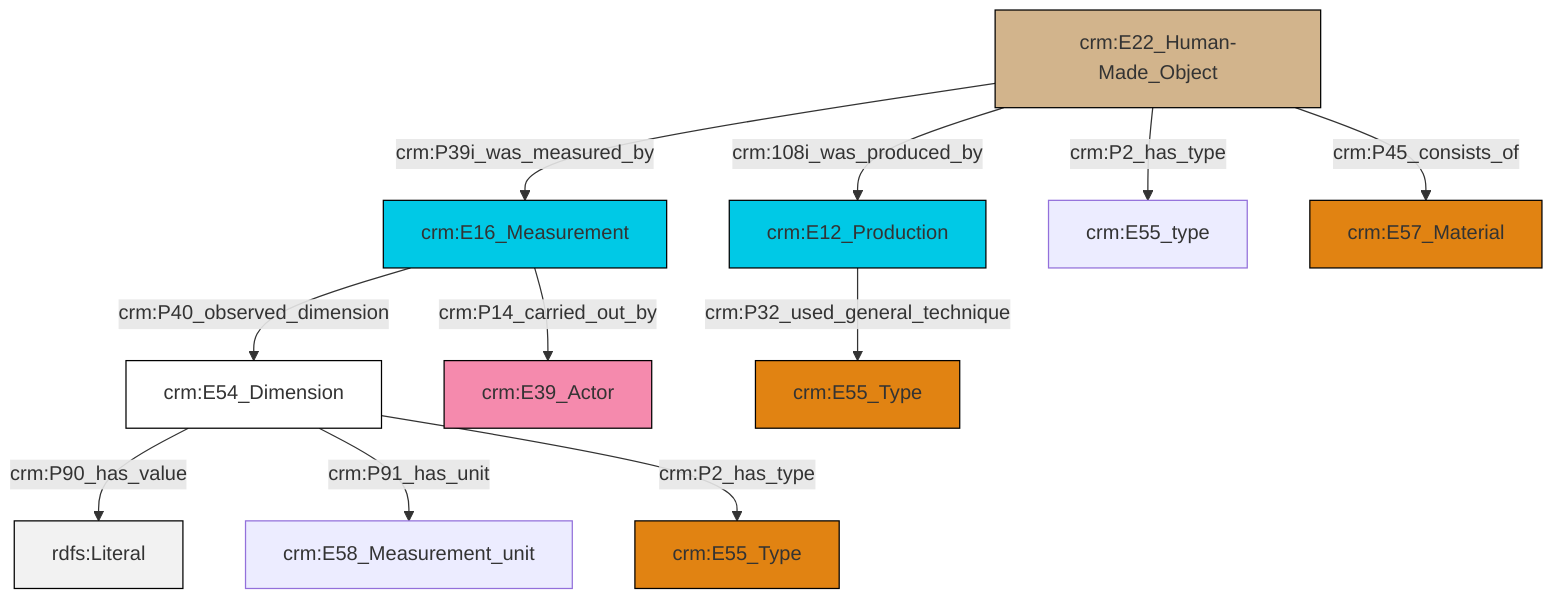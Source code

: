 graph TD
classDef Literal fill:#f2f2f2,stroke:#000000;
classDef CRM_Entity fill:#FFFFFF,stroke:#000000;
classDef Temporal_Entity fill:#00C9E6, stroke:#000000;
classDef Type fill:#E18312, stroke:#000000;
classDef Time-Span fill:#2C9C91, stroke:#000000;
classDef Appellation fill:#FFEB7F, stroke:#000000;
classDef Place fill:#008836, stroke:#000000;
classDef Persistent_Item fill:#B266B2, stroke:#000000;
classDef Conceptual_Object fill:#FFD700, stroke:#000000;
classDef Physical_Thing fill:#D2B48C, stroke:#000000;
classDef Actor fill:#f58aad, stroke:#000000;
classDef PC_Classes fill:#4ce600, stroke:#000000;
classDef Multi fill:#cccccc,stroke:#000000;

0["crm:E54_Dimension"]:::CRM_Entity -->|crm:P90_has_value| 6[rdfs:Literal]:::Literal
7["crm:E22_Human-Made_Object"]:::Physical_Thing -->|crm:P39i_was_measured_by| 8["crm:E16_Measurement"]:::Temporal_Entity
4["crm:E12_Production"]:::Temporal_Entity -->|crm:P32_used_general_technique| 2["crm:E55_Type"]:::Type
7["crm:E22_Human-Made_Object"]:::Physical_Thing -->|crm:108i_was_produced_by| 4["crm:E12_Production"]:::Temporal_Entity
0["crm:E54_Dimension"]:::CRM_Entity -->|crm:P91_has_unit| 10["crm:E58_Measurement_unit"]:::Default
8["crm:E16_Measurement"]:::Temporal_Entity -->|crm:P40_observed_dimension| 0["crm:E54_Dimension"]:::CRM_Entity
7["crm:E22_Human-Made_Object"]:::Physical_Thing -->|crm:P2_has_type| 12["crm:E55_type"]:::Default
8["crm:E16_Measurement"]:::Temporal_Entity -->|crm:P14_carried_out_by| 13["crm:E39_Actor"]:::Actor
0["crm:E54_Dimension"]:::CRM_Entity -->|crm:P2_has_type| 14["crm:E55_Type"]:::Type
7["crm:E22_Human-Made_Object"]:::Physical_Thing -->|crm:P45_consists_of| 19["crm:E57_Material"]:::Type